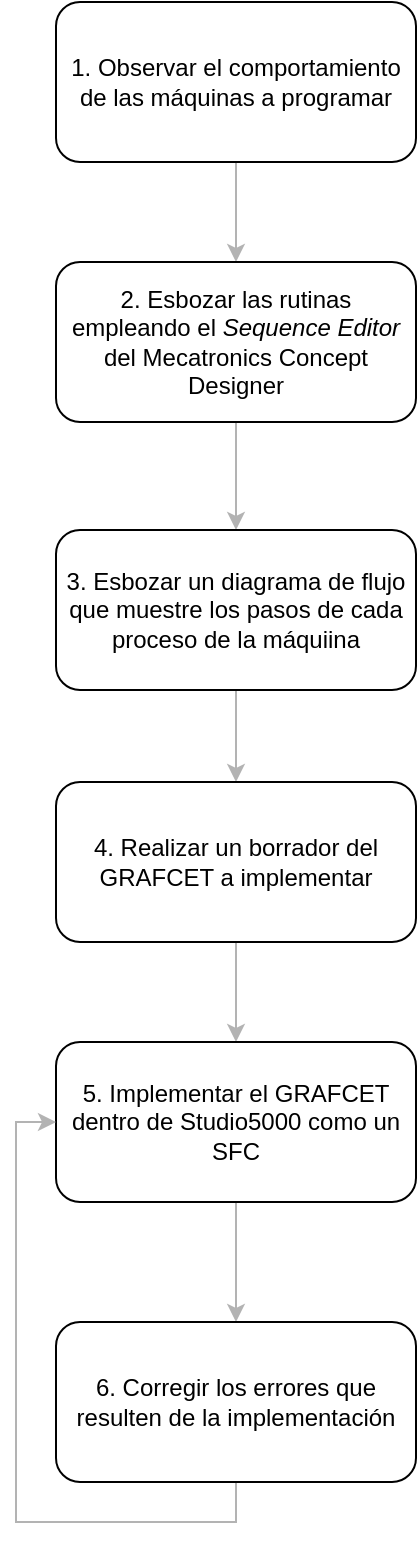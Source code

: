 <mxfile version="24.4.9" type="github">
  <diagram name="Page-1" id="MCrtuxz4ttJPQOkJyFFv">
    <mxGraphModel dx="1434" dy="754" grid="1" gridSize="10" guides="1" tooltips="1" connect="1" arrows="1" fold="1" page="1" pageScale="1" pageWidth="1169" pageHeight="827" math="0" shadow="0">
      <root>
        <mxCell id="0" />
        <mxCell id="1" parent="0" />
        <mxCell id="c0UiHEnkeNejnyKQK4bY-3" value="" style="edgeStyle=orthogonalEdgeStyle;rounded=0;orthogonalLoop=1;jettySize=auto;html=1;strokeColor=#B3B3B3;" edge="1" parent="1" source="c0UiHEnkeNejnyKQK4bY-1" target="c0UiHEnkeNejnyKQK4bY-2">
          <mxGeometry relative="1" as="geometry" />
        </mxCell>
        <mxCell id="c0UiHEnkeNejnyKQK4bY-1" value="1. Observar el comportamiento de las máquinas a programar" style="rounded=1;whiteSpace=wrap;html=1;" vertex="1" parent="1">
          <mxGeometry x="330" y="20" width="180" height="80" as="geometry" />
        </mxCell>
        <mxCell id="c0UiHEnkeNejnyKQK4bY-5" value="" style="edgeStyle=orthogonalEdgeStyle;rounded=0;orthogonalLoop=1;jettySize=auto;html=1;strokeColor=#B3B3B3;" edge="1" parent="1" source="c0UiHEnkeNejnyKQK4bY-2" target="c0UiHEnkeNejnyKQK4bY-4">
          <mxGeometry relative="1" as="geometry" />
        </mxCell>
        <mxCell id="c0UiHEnkeNejnyKQK4bY-2" value="2. Esbozar las rutinas empleando el &lt;i&gt;Sequence Editor&lt;/i&gt; del Mecatronics Concept Designer" style="rounded=1;whiteSpace=wrap;html=1;" vertex="1" parent="1">
          <mxGeometry x="330" y="150" width="180" height="80" as="geometry" />
        </mxCell>
        <mxCell id="c0UiHEnkeNejnyKQK4bY-7" value="" style="edgeStyle=orthogonalEdgeStyle;rounded=0;orthogonalLoop=1;jettySize=auto;html=1;strokeColor=#B3B3B3;" edge="1" parent="1" source="c0UiHEnkeNejnyKQK4bY-4" target="c0UiHEnkeNejnyKQK4bY-6">
          <mxGeometry relative="1" as="geometry" />
        </mxCell>
        <mxCell id="c0UiHEnkeNejnyKQK4bY-4" value="3. Esbozar un diagrama de flujo que muestre los pasos de cada proceso de la máquiina" style="rounded=1;whiteSpace=wrap;html=1;" vertex="1" parent="1">
          <mxGeometry x="330" y="284" width="180" height="80" as="geometry" />
        </mxCell>
        <mxCell id="c0UiHEnkeNejnyKQK4bY-9" value="" style="edgeStyle=orthogonalEdgeStyle;rounded=0;orthogonalLoop=1;jettySize=auto;html=1;strokeColor=#B3B3B3;" edge="1" parent="1" source="c0UiHEnkeNejnyKQK4bY-6" target="c0UiHEnkeNejnyKQK4bY-8">
          <mxGeometry relative="1" as="geometry" />
        </mxCell>
        <mxCell id="c0UiHEnkeNejnyKQK4bY-6" value="4. Realizar un borrador del GRAFCET a implementar" style="rounded=1;whiteSpace=wrap;html=1;" vertex="1" parent="1">
          <mxGeometry x="330" y="410" width="180" height="80" as="geometry" />
        </mxCell>
        <mxCell id="c0UiHEnkeNejnyKQK4bY-11" value="" style="edgeStyle=orthogonalEdgeStyle;rounded=0;orthogonalLoop=1;jettySize=auto;html=1;strokeColor=#B3B3B3;" edge="1" parent="1" source="c0UiHEnkeNejnyKQK4bY-8" target="c0UiHEnkeNejnyKQK4bY-10">
          <mxGeometry relative="1" as="geometry" />
        </mxCell>
        <mxCell id="c0UiHEnkeNejnyKQK4bY-8" value="5. Implementar el GRAFCET dentro de Studio5000 como un SFC" style="rounded=1;whiteSpace=wrap;html=1;" vertex="1" parent="1">
          <mxGeometry x="330" y="540" width="180" height="80" as="geometry" />
        </mxCell>
        <mxCell id="c0UiHEnkeNejnyKQK4bY-12" style="edgeStyle=orthogonalEdgeStyle;rounded=0;orthogonalLoop=1;jettySize=auto;html=1;exitX=0.5;exitY=1;exitDx=0;exitDy=0;entryX=0;entryY=0.5;entryDx=0;entryDy=0;strokeColor=#B3B3B3;" edge="1" parent="1" source="c0UiHEnkeNejnyKQK4bY-10" target="c0UiHEnkeNejnyKQK4bY-8">
          <mxGeometry relative="1" as="geometry" />
        </mxCell>
        <mxCell id="c0UiHEnkeNejnyKQK4bY-10" value="6. Corregir los errores que resulten de la implementación" style="rounded=1;whiteSpace=wrap;html=1;" vertex="1" parent="1">
          <mxGeometry x="330" y="680" width="180" height="80" as="geometry" />
        </mxCell>
      </root>
    </mxGraphModel>
  </diagram>
</mxfile>
